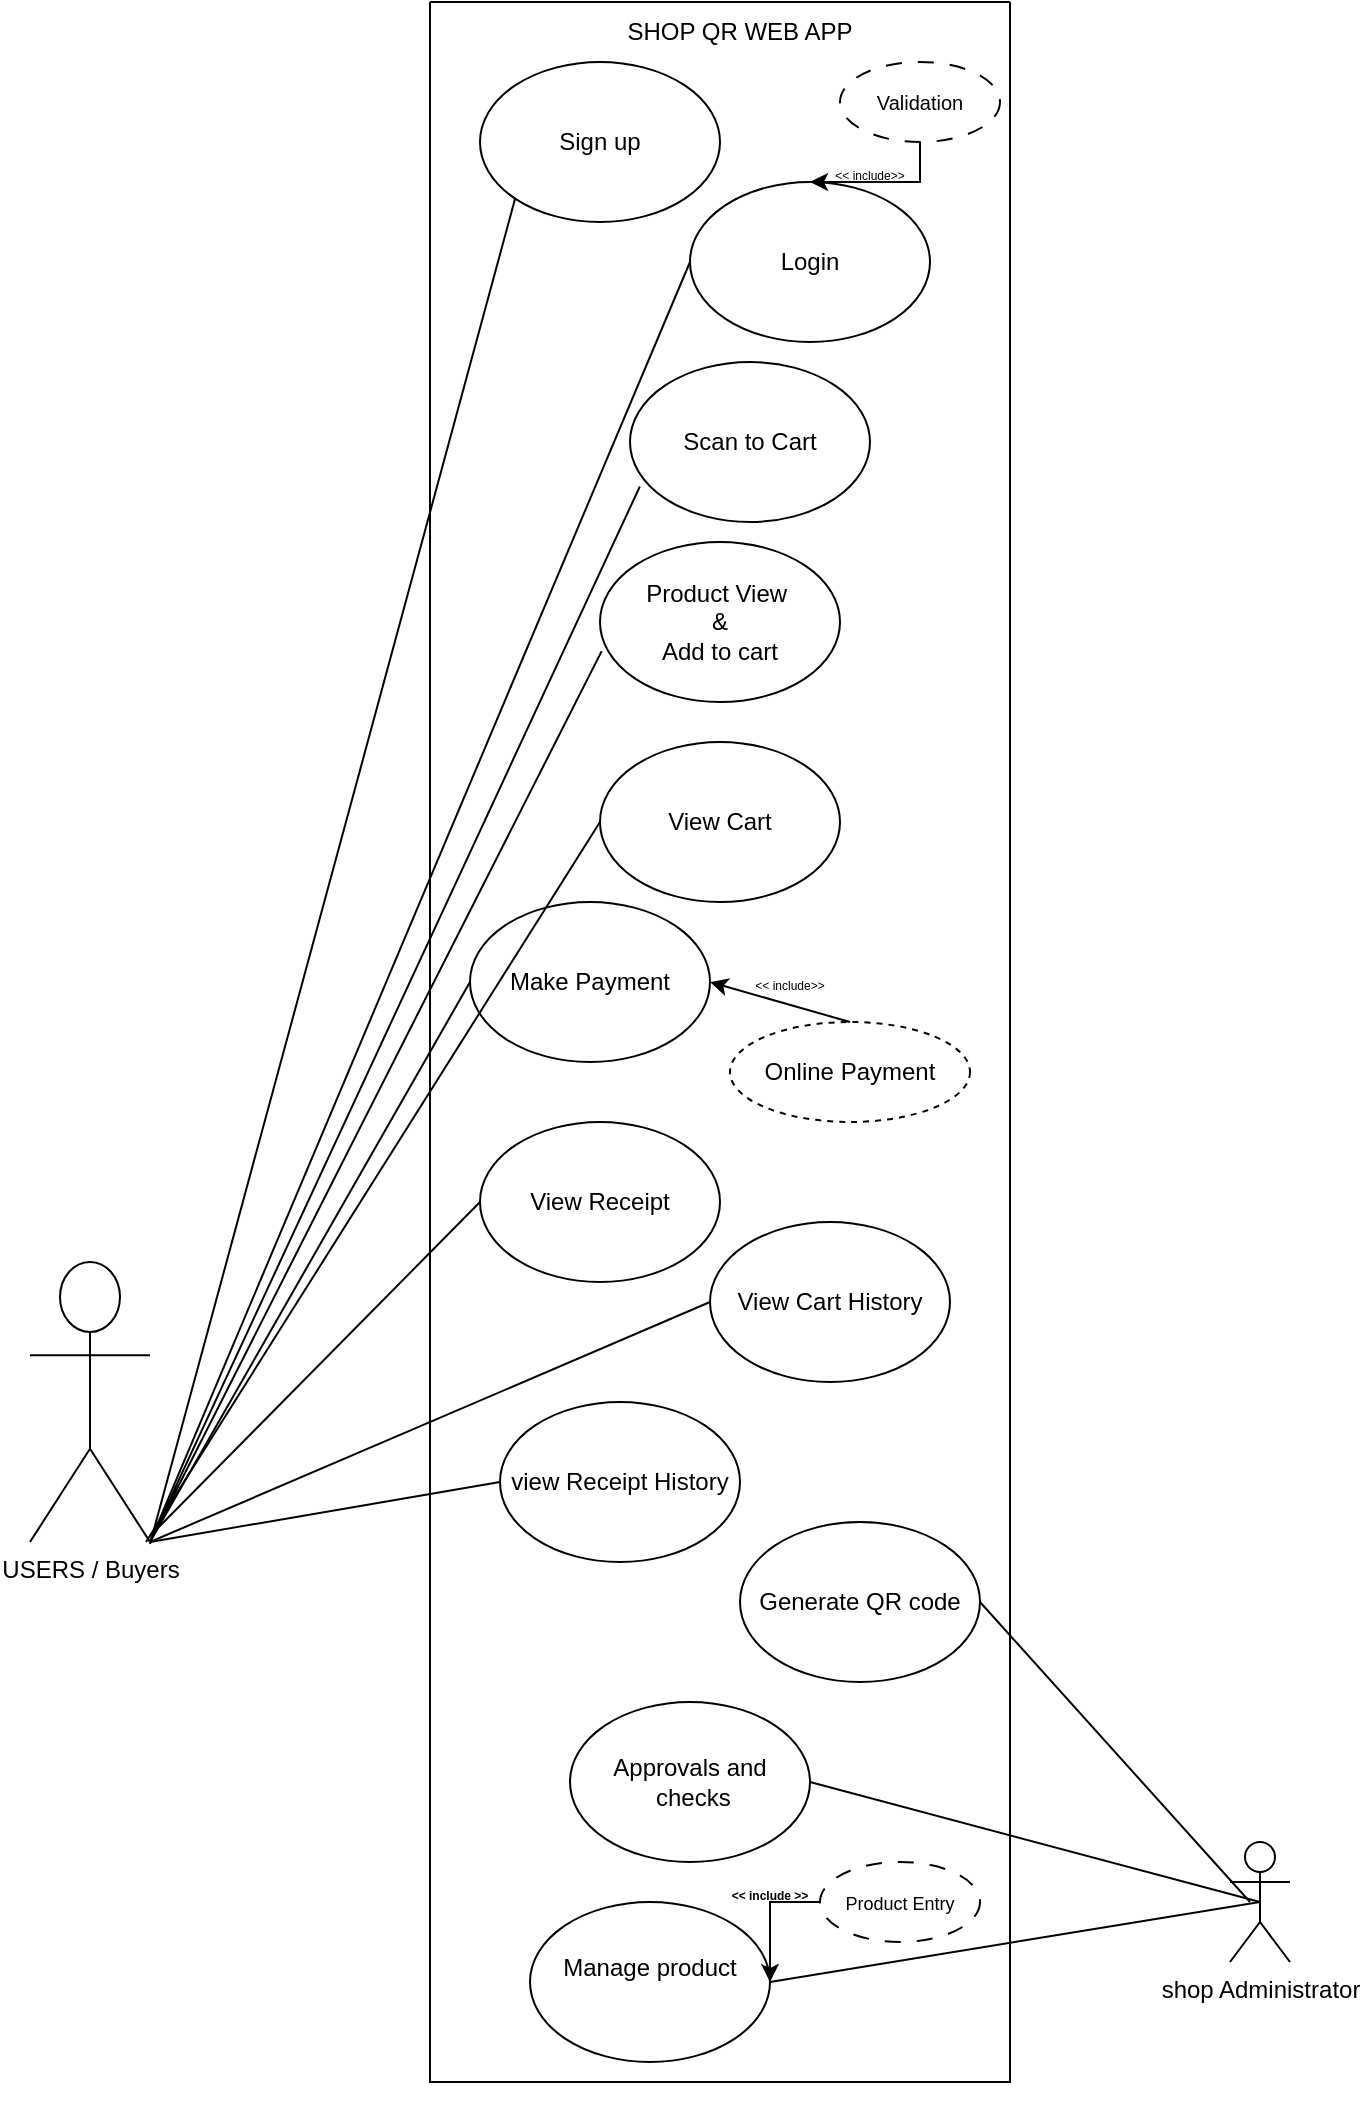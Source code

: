 <mxfile version="24.7.16">
  <diagram name="Page-1" id="-s9TjiZPXwDxEVq0rIot">
    <mxGraphModel dx="678" dy="1483" grid="1" gridSize="10" guides="1" tooltips="1" connect="1" arrows="1" fold="1" page="1" pageScale="1" pageWidth="850" pageHeight="1100" math="0" shadow="0">
      <root>
        <mxCell id="0" />
        <mxCell id="1" parent="0" />
        <mxCell id="NZ5-zYZaCdSTG9QnNIZP-1" value="" style="swimlane;startSize=0;" vertex="1" parent="1">
          <mxGeometry x="270" y="-50" width="290" height="1040" as="geometry" />
        </mxCell>
        <mxCell id="NZ5-zYZaCdSTG9QnNIZP-2" value="Login" style="ellipse;whiteSpace=wrap;html=1;" vertex="1" parent="NZ5-zYZaCdSTG9QnNIZP-1">
          <mxGeometry x="130" y="90" width="120" height="80" as="geometry" />
        </mxCell>
        <mxCell id="NZ5-zYZaCdSTG9QnNIZP-12" value="View Cart" style="ellipse;whiteSpace=wrap;html=1;" vertex="1" parent="NZ5-zYZaCdSTG9QnNIZP-1">
          <mxGeometry x="85" y="370" width="120" height="80" as="geometry" />
        </mxCell>
        <mxCell id="NZ5-zYZaCdSTG9QnNIZP-11" value="Product View&amp;nbsp;&lt;div&gt;&amp;amp;&lt;/div&gt;&lt;div&gt;Add to cart&lt;/div&gt;" style="ellipse;whiteSpace=wrap;html=1;" vertex="1" parent="NZ5-zYZaCdSTG9QnNIZP-1">
          <mxGeometry x="85" y="270" width="120" height="80" as="geometry" />
        </mxCell>
        <mxCell id="NZ5-zYZaCdSTG9QnNIZP-10" value="Make Payment" style="ellipse;whiteSpace=wrap;html=1;" vertex="1" parent="NZ5-zYZaCdSTG9QnNIZP-1">
          <mxGeometry x="20" y="450" width="120" height="80" as="geometry" />
        </mxCell>
        <mxCell id="NZ5-zYZaCdSTG9QnNIZP-9" value="View Receipt" style="ellipse;whiteSpace=wrap;html=1;" vertex="1" parent="NZ5-zYZaCdSTG9QnNIZP-1">
          <mxGeometry x="25" y="560" width="120" height="80" as="geometry" />
        </mxCell>
        <mxCell id="NZ5-zYZaCdSTG9QnNIZP-7" value="View Cart History" style="ellipse;whiteSpace=wrap;html=1;" vertex="1" parent="NZ5-zYZaCdSTG9QnNIZP-1">
          <mxGeometry x="140" y="610" width="120" height="80" as="geometry" />
        </mxCell>
        <mxCell id="NZ5-zYZaCdSTG9QnNIZP-6" value="Sign up" style="ellipse;whiteSpace=wrap;html=1;" vertex="1" parent="NZ5-zYZaCdSTG9QnNIZP-1">
          <mxGeometry x="25" y="30" width="120" height="80" as="geometry" />
        </mxCell>
        <mxCell id="NZ5-zYZaCdSTG9QnNIZP-4" value="Scan to Cart" style="ellipse;whiteSpace=wrap;html=1;" vertex="1" parent="NZ5-zYZaCdSTG9QnNIZP-1">
          <mxGeometry x="100" y="180" width="120" height="80" as="geometry" />
        </mxCell>
        <mxCell id="NZ5-zYZaCdSTG9QnNIZP-5" value="view Receipt History" style="ellipse;whiteSpace=wrap;html=1;" vertex="1" parent="NZ5-zYZaCdSTG9QnNIZP-1">
          <mxGeometry x="35" y="700" width="120" height="80" as="geometry" />
        </mxCell>
        <mxCell id="NZ5-zYZaCdSTG9QnNIZP-14" value="Generate QR code" style="ellipse;whiteSpace=wrap;html=1;" vertex="1" parent="NZ5-zYZaCdSTG9QnNIZP-1">
          <mxGeometry x="155" y="760" width="120" height="80" as="geometry" />
        </mxCell>
        <mxCell id="NZ5-zYZaCdSTG9QnNIZP-16" value="Approvals and&lt;div&gt;&amp;nbsp;checks&lt;/div&gt;" style="ellipse;whiteSpace=wrap;html=1;" vertex="1" parent="NZ5-zYZaCdSTG9QnNIZP-1">
          <mxGeometry x="70" y="850" width="120" height="80" as="geometry" />
        </mxCell>
        <mxCell id="NZ5-zYZaCdSTG9QnNIZP-20" value="" style="endArrow=none;html=1;rounded=0;exitX=0.007;exitY=0.682;exitDx=0;exitDy=0;exitPerimeter=0;entryX=0.041;entryY=0.778;entryDx=0;entryDy=0;entryPerimeter=0;" edge="1" parent="NZ5-zYZaCdSTG9QnNIZP-1" source="NZ5-zYZaCdSTG9QnNIZP-11" target="NZ5-zYZaCdSTG9QnNIZP-4">
          <mxGeometry width="50" height="50" relative="1" as="geometry">
            <mxPoint x="50" y="270" as="sourcePoint" />
            <mxPoint x="100" y="220" as="targetPoint" />
            <Array as="points">
              <mxPoint x="-140" y="770" />
            </Array>
          </mxGeometry>
        </mxCell>
        <mxCell id="NZ5-zYZaCdSTG9QnNIZP-33" value="Online Payment" style="ellipse;whiteSpace=wrap;html=1;dashed=1;" vertex="1" parent="NZ5-zYZaCdSTG9QnNIZP-1">
          <mxGeometry x="150" y="510" width="120" height="50" as="geometry" />
        </mxCell>
        <mxCell id="NZ5-zYZaCdSTG9QnNIZP-34" value="" style="endArrow=classic;html=1;rounded=0;entryX=1;entryY=0.5;entryDx=0;entryDy=0;exitX=0.5;exitY=0;exitDx=0;exitDy=0;" edge="1" parent="NZ5-zYZaCdSTG9QnNIZP-1" source="NZ5-zYZaCdSTG9QnNIZP-33" target="NZ5-zYZaCdSTG9QnNIZP-10">
          <mxGeometry width="50" height="50" relative="1" as="geometry">
            <mxPoint x="120" y="600" as="sourcePoint" />
            <mxPoint x="170" y="550" as="targetPoint" />
          </mxGeometry>
        </mxCell>
        <mxCell id="NZ5-zYZaCdSTG9QnNIZP-35" value="&lt;font style=&quot;font-size: 6px;&quot;&gt;&amp;lt;&amp;lt; include&amp;gt;&amp;gt;&lt;/font&gt;" style="text;html=1;align=center;verticalAlign=middle;whiteSpace=wrap;rounded=0;rotation=0;" vertex="1" parent="NZ5-zYZaCdSTG9QnNIZP-1">
          <mxGeometry x="140" y="475" width="80" height="30" as="geometry" />
        </mxCell>
        <mxCell id="NZ5-zYZaCdSTG9QnNIZP-38" value="&lt;font style=&quot;font-size: 6px;&quot;&gt;&lt;b&gt;&amp;lt;&amp;lt; include &amp;gt;&amp;gt;&lt;/b&gt;&lt;/font&gt;" style="text;html=1;align=center;verticalAlign=middle;whiteSpace=wrap;rounded=0;rotation=0;" vertex="1" parent="NZ5-zYZaCdSTG9QnNIZP-1">
          <mxGeometry x="130" y="930" width="80" height="30" as="geometry" />
        </mxCell>
        <mxCell id="NZ5-zYZaCdSTG9QnNIZP-44" style="edgeStyle=orthogonalEdgeStyle;rounded=0;orthogonalLoop=1;jettySize=auto;html=1;" edge="1" parent="NZ5-zYZaCdSTG9QnNIZP-1" source="NZ5-zYZaCdSTG9QnNIZP-39" target="NZ5-zYZaCdSTG9QnNIZP-2">
          <mxGeometry relative="1" as="geometry" />
        </mxCell>
        <mxCell id="NZ5-zYZaCdSTG9QnNIZP-39" value="&lt;font size=&quot;1&quot;&gt;Validation&lt;/font&gt;" style="ellipse;whiteSpace=wrap;html=1;dashed=1;dashPattern=8 8;" vertex="1" parent="NZ5-zYZaCdSTG9QnNIZP-1">
          <mxGeometry x="205" y="30" width="80" height="40" as="geometry" />
        </mxCell>
        <mxCell id="NZ5-zYZaCdSTG9QnNIZP-40" value="&lt;font style=&quot;font-size: 6px;&quot;&gt;&amp;lt;&amp;lt; include&amp;gt;&amp;gt;&lt;/font&gt;" style="text;html=1;align=center;verticalAlign=middle;whiteSpace=wrap;rounded=0;rotation=0;" vertex="1" parent="NZ5-zYZaCdSTG9QnNIZP-1">
          <mxGeometry x="180" y="70" width="80" height="30" as="geometry" />
        </mxCell>
        <mxCell id="NZ5-zYZaCdSTG9QnNIZP-15" value="Manage product&lt;div&gt;&lt;br&gt;&lt;/div&gt;" style="ellipse;whiteSpace=wrap;html=1;" vertex="1" parent="NZ5-zYZaCdSTG9QnNIZP-1">
          <mxGeometry x="50" y="950" width="120" height="80" as="geometry" />
        </mxCell>
        <mxCell id="NZ5-zYZaCdSTG9QnNIZP-53" value="SHOP QR WEB APP" style="text;html=1;align=center;verticalAlign=middle;whiteSpace=wrap;rounded=0;" vertex="1" parent="NZ5-zYZaCdSTG9QnNIZP-1">
          <mxGeometry x="60" width="190" height="30" as="geometry" />
        </mxCell>
        <mxCell id="NZ5-zYZaCdSTG9QnNIZP-36" value="&lt;font style=&quot;font-size: 9px;&quot;&gt;Product Entry&lt;/font&gt;" style="ellipse;whiteSpace=wrap;html=1;dashed=1;dashPattern=8 8;" vertex="1" parent="NZ5-zYZaCdSTG9QnNIZP-1">
          <mxGeometry x="195" y="930" width="80" height="40" as="geometry" />
        </mxCell>
        <mxCell id="NZ5-zYZaCdSTG9QnNIZP-37" style="edgeStyle=orthogonalEdgeStyle;rounded=0;orthogonalLoop=1;jettySize=auto;html=1;entryX=1;entryY=0.5;entryDx=0;entryDy=0;" edge="1" parent="NZ5-zYZaCdSTG9QnNIZP-1" source="NZ5-zYZaCdSTG9QnNIZP-36" target="NZ5-zYZaCdSTG9QnNIZP-15">
          <mxGeometry relative="1" as="geometry">
            <Array as="points">
              <mxPoint x="170" y="950" />
            </Array>
          </mxGeometry>
        </mxCell>
        <mxCell id="NZ5-zYZaCdSTG9QnNIZP-17" value="USERS / Buyers" style="shape=umlActor;verticalLabelPosition=bottom;verticalAlign=top;html=1;outlineConnect=0;" vertex="1" parent="1">
          <mxGeometry x="70" y="580" width="60" height="140" as="geometry" />
        </mxCell>
        <mxCell id="NZ5-zYZaCdSTG9QnNIZP-18" value="shop Administrator" style="shape=umlActor;verticalLabelPosition=bottom;verticalAlign=top;html=1;outlineConnect=0;" vertex="1" parent="1">
          <mxGeometry x="670" y="870" width="30" height="60" as="geometry" />
        </mxCell>
        <mxCell id="NZ5-zYZaCdSTG9QnNIZP-21" value="" style="endArrow=none;html=1;rounded=0;entryX=0;entryY=0.5;entryDx=0;entryDy=0;" edge="1" parent="1" target="NZ5-zYZaCdSTG9QnNIZP-12">
          <mxGeometry width="50" height="50" relative="1" as="geometry">
            <mxPoint x="128" y="720" as="sourcePoint" />
            <mxPoint x="380" y="450" as="targetPoint" />
          </mxGeometry>
        </mxCell>
        <mxCell id="NZ5-zYZaCdSTG9QnNIZP-22" value="" style="endArrow=none;html=1;rounded=0;entryX=0;entryY=0.5;entryDx=0;entryDy=0;" edge="1" parent="1" target="NZ5-zYZaCdSTG9QnNIZP-2">
          <mxGeometry width="50" height="50" relative="1" as="geometry">
            <mxPoint x="130" y="720" as="sourcePoint" />
            <mxPoint x="380" y="450" as="targetPoint" />
          </mxGeometry>
        </mxCell>
        <mxCell id="NZ5-zYZaCdSTG9QnNIZP-23" value="" style="endArrow=none;html=1;rounded=0;entryX=0;entryY=1;entryDx=0;entryDy=0;" edge="1" parent="1" target="NZ5-zYZaCdSTG9QnNIZP-6">
          <mxGeometry width="50" height="50" relative="1" as="geometry">
            <mxPoint x="130" y="721" as="sourcePoint" />
            <mxPoint x="380" y="450" as="targetPoint" />
          </mxGeometry>
        </mxCell>
        <mxCell id="NZ5-zYZaCdSTG9QnNIZP-24" value="" style="endArrow=none;html=1;rounded=0;entryX=0;entryY=0.5;entryDx=0;entryDy=0;" edge="1" parent="1" target="NZ5-zYZaCdSTG9QnNIZP-9">
          <mxGeometry width="50" height="50" relative="1" as="geometry">
            <mxPoint x="130" y="717" as="sourcePoint" />
            <mxPoint x="450" y="870" as="targetPoint" />
          </mxGeometry>
        </mxCell>
        <mxCell id="NZ5-zYZaCdSTG9QnNIZP-26" value="" style="endArrow=none;html=1;rounded=0;exitX=0;exitY=0.5;exitDx=0;exitDy=0;" edge="1" parent="1" source="NZ5-zYZaCdSTG9QnNIZP-5">
          <mxGeometry width="50" height="50" relative="1" as="geometry">
            <mxPoint x="400" y="920" as="sourcePoint" />
            <mxPoint x="130" y="720" as="targetPoint" />
          </mxGeometry>
        </mxCell>
        <mxCell id="NZ5-zYZaCdSTG9QnNIZP-27" value="" style="endArrow=none;html=1;rounded=0;exitX=0;exitY=0.5;exitDx=0;exitDy=0;" edge="1" parent="1" source="NZ5-zYZaCdSTG9QnNIZP-7">
          <mxGeometry width="50" height="50" relative="1" as="geometry">
            <mxPoint x="400" y="920" as="sourcePoint" />
            <mxPoint x="130" y="720" as="targetPoint" />
          </mxGeometry>
        </mxCell>
        <mxCell id="NZ5-zYZaCdSTG9QnNIZP-28" value="" style="endArrow=none;html=1;rounded=0;entryX=0;entryY=0.5;entryDx=0;entryDy=0;" edge="1" parent="1" target="NZ5-zYZaCdSTG9QnNIZP-10">
          <mxGeometry width="50" height="50" relative="1" as="geometry">
            <mxPoint x="130" y="720" as="sourcePoint" />
            <mxPoint x="450" y="870" as="targetPoint" />
          </mxGeometry>
        </mxCell>
        <mxCell id="NZ5-zYZaCdSTG9QnNIZP-29" value="" style="endArrow=none;html=1;rounded=0;exitX=1;exitY=0.5;exitDx=0;exitDy=0;" edge="1" parent="1" source="NZ5-zYZaCdSTG9QnNIZP-14">
          <mxGeometry width="50" height="50" relative="1" as="geometry">
            <mxPoint x="400" y="1370" as="sourcePoint" />
            <mxPoint x="680" y="900" as="targetPoint" />
          </mxGeometry>
        </mxCell>
        <mxCell id="NZ5-zYZaCdSTG9QnNIZP-30" value="" style="endArrow=none;html=1;rounded=0;exitX=1;exitY=0.5;exitDx=0;exitDy=0;entryX=0.5;entryY=0.5;entryDx=0;entryDy=0;entryPerimeter=0;" edge="1" parent="1" source="NZ5-zYZaCdSTG9QnNIZP-16" target="NZ5-zYZaCdSTG9QnNIZP-18">
          <mxGeometry width="50" height="50" relative="1" as="geometry">
            <mxPoint x="400" y="1370" as="sourcePoint" />
            <mxPoint x="700" y="1170" as="targetPoint" />
          </mxGeometry>
        </mxCell>
        <mxCell id="NZ5-zYZaCdSTG9QnNIZP-31" value="" style="endArrow=none;html=1;rounded=0;entryX=0.5;entryY=0.5;entryDx=0;entryDy=0;entryPerimeter=0;exitX=1;exitY=0.5;exitDx=0;exitDy=0;" edge="1" parent="1" source="NZ5-zYZaCdSTG9QnNIZP-15" target="NZ5-zYZaCdSTG9QnNIZP-18">
          <mxGeometry width="50" height="50" relative="1" as="geometry">
            <mxPoint x="400" y="1370" as="sourcePoint" />
            <mxPoint x="710" y="1170" as="targetPoint" />
          </mxGeometry>
        </mxCell>
        <mxCell id="NZ5-zYZaCdSTG9QnNIZP-54" style="edgeStyle=orthogonalEdgeStyle;rounded=0;orthogonalLoop=1;jettySize=auto;html=1;exitX=0.5;exitY=1;exitDx=0;exitDy=0;" edge="1" parent="1" source="NZ5-zYZaCdSTG9QnNIZP-1" target="NZ5-zYZaCdSTG9QnNIZP-1">
          <mxGeometry relative="1" as="geometry" />
        </mxCell>
      </root>
    </mxGraphModel>
  </diagram>
</mxfile>

